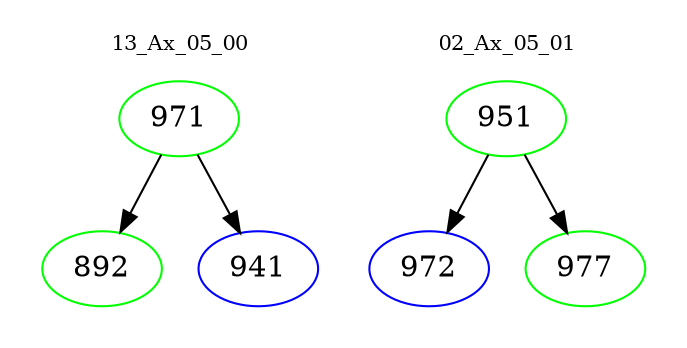 digraph{
subgraph cluster_0 {
color = white
label = "13_Ax_05_00";
fontsize=10;
T0_971 [label="971", color="green"]
T0_971 -> T0_892 [color="black"]
T0_892 [label="892", color="green"]
T0_971 -> T0_941 [color="black"]
T0_941 [label="941", color="blue"]
}
subgraph cluster_1 {
color = white
label = "02_Ax_05_01";
fontsize=10;
T1_951 [label="951", color="green"]
T1_951 -> T1_972 [color="black"]
T1_972 [label="972", color="blue"]
T1_951 -> T1_977 [color="black"]
T1_977 [label="977", color="green"]
}
}
